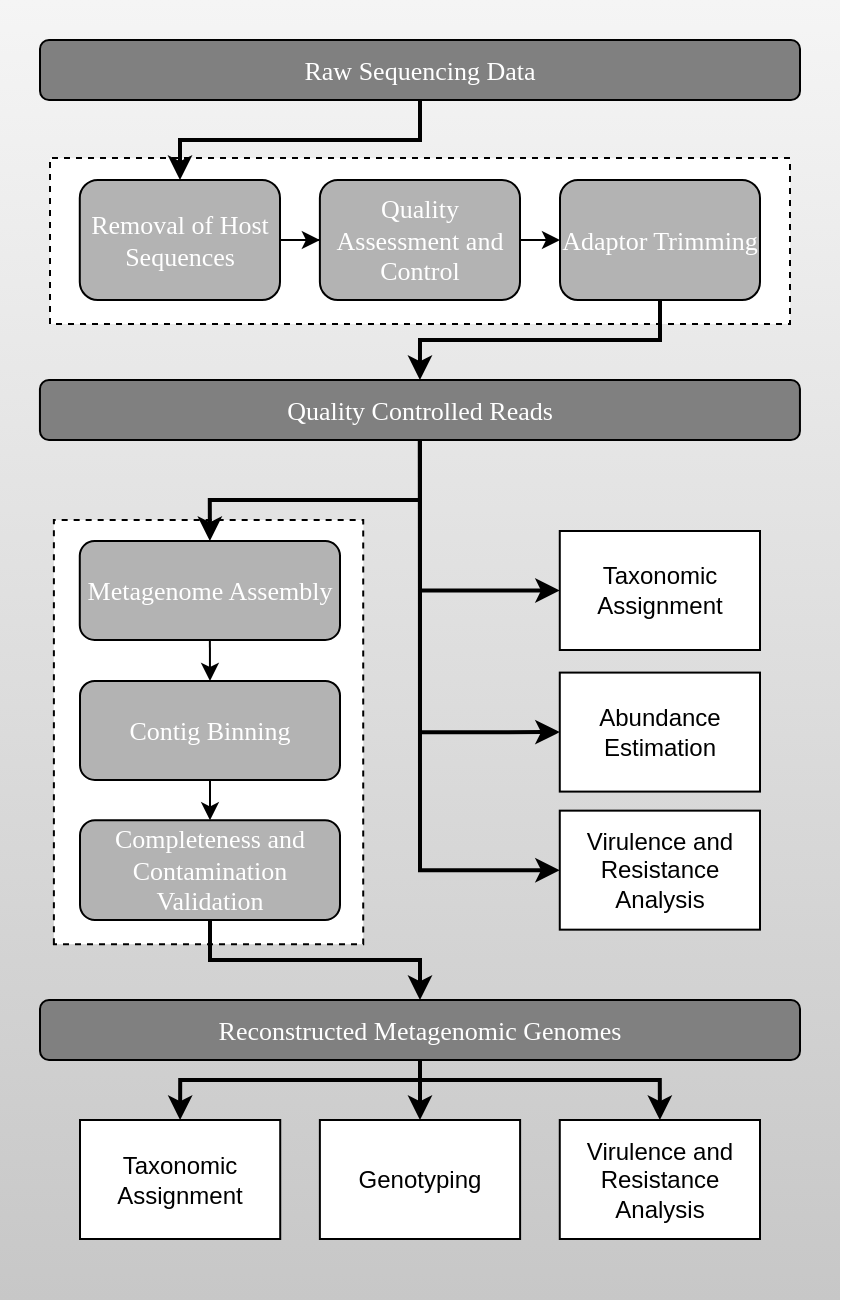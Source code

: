 <mxfile version="17.1.3" type="device"><diagram id="BBup66NchMOR_5isPfeS" name="Page-1"><mxGraphModel dx="946" dy="614" grid="1" gridSize="10" guides="1" tooltips="1" connect="1" arrows="1" fold="1" page="1" pageScale="1" pageWidth="827" pageHeight="1169" math="0" shadow="0"><root><mxCell id="0"/><mxCell id="1" parent="0"/><mxCell id="FWMuJS42EGdwflp9HFTP-1" value="" style="rounded=0;whiteSpace=wrap;html=1;strokeWidth=1;fillColor=#f5f5f5;gradientColor=#C7C7C7;strokeColor=none;" vertex="1" parent="1"><mxGeometry x="40" y="40" width="420" height="650" as="geometry"/></mxCell><mxCell id="FWMuJS42EGdwflp9HFTP-2" value="Raw Sequencing Data" style="rounded=1;whiteSpace=wrap;html=1;labelBackgroundColor=none;fontFamily=Times New Roman;fontSize=13;fontColor=#FFFFFF;fillColor=#808080;" vertex="1" parent="1"><mxGeometry x="60" y="60" width="380" height="30" as="geometry"/></mxCell><mxCell id="FWMuJS42EGdwflp9HFTP-3" value="" style="rounded=0;whiteSpace=wrap;html=1;rotation=-90;dashed=1;verticalAlign=top;" vertex="1" parent="1"><mxGeometry x="208.5" y="-24.49" width="83" height="370" as="geometry"/></mxCell><mxCell id="FWMuJS42EGdwflp9HFTP-7" value="" style="edgeStyle=orthogonalEdgeStyle;rounded=0;orthogonalLoop=1;jettySize=auto;html=1;" edge="1" parent="1" source="FWMuJS42EGdwflp9HFTP-4" target="FWMuJS42EGdwflp9HFTP-5"><mxGeometry relative="1" as="geometry"/></mxCell><mxCell id="FWMuJS42EGdwflp9HFTP-4" value="Removal of Host Sequences" style="rounded=1;whiteSpace=wrap;html=1;labelBackgroundColor=none;fontFamily=Times New Roman;fontSize=13;fontColor=#FFFFFF;fillColor=#B3B3B3;" vertex="1" parent="1"><mxGeometry x="79.89" y="130" width="100.11" height="60" as="geometry"/></mxCell><mxCell id="FWMuJS42EGdwflp9HFTP-8" style="edgeStyle=orthogonalEdgeStyle;rounded=0;orthogonalLoop=1;jettySize=auto;html=1;exitX=1;exitY=0.5;exitDx=0;exitDy=0;entryX=0;entryY=0.5;entryDx=0;entryDy=0;" edge="1" parent="1" source="FWMuJS42EGdwflp9HFTP-5" target="FWMuJS42EGdwflp9HFTP-6"><mxGeometry relative="1" as="geometry"/></mxCell><mxCell id="FWMuJS42EGdwflp9HFTP-5" value="Quality Assessment and Control" style="rounded=1;whiteSpace=wrap;html=1;labelBackgroundColor=none;fontFamily=Times New Roman;fontSize=13;fontColor=#FFFFFF;fillColor=#B3B3B3;" vertex="1" parent="1"><mxGeometry x="199.94" y="130" width="100.06" height="60" as="geometry"/></mxCell><mxCell id="FWMuJS42EGdwflp9HFTP-12" style="edgeStyle=orthogonalEdgeStyle;rounded=0;orthogonalLoop=1;jettySize=auto;html=1;exitX=0.5;exitY=1;exitDx=0;exitDy=0;entryX=0.5;entryY=0;entryDx=0;entryDy=0;strokeWidth=2;" edge="1" parent="1" source="FWMuJS42EGdwflp9HFTP-6" target="FWMuJS42EGdwflp9HFTP-11"><mxGeometry relative="1" as="geometry"><Array as="points"><mxPoint x="370" y="210"/><mxPoint x="250" y="210"/></Array></mxGeometry></mxCell><mxCell id="FWMuJS42EGdwflp9HFTP-6" value="Adaptor Trimming" style="rounded=1;whiteSpace=wrap;html=1;labelBackgroundColor=none;fontFamily=Times New Roman;fontSize=13;fontColor=#FFFFFF;fillColor=#B3B3B3;" vertex="1" parent="1"><mxGeometry x="320" y="130" width="100" height="60" as="geometry"/></mxCell><mxCell id="FWMuJS42EGdwflp9HFTP-10" style="edgeStyle=orthogonalEdgeStyle;rounded=0;orthogonalLoop=1;jettySize=auto;html=1;exitX=0.5;exitY=1;exitDx=0;exitDy=0;strokeWidth=2;" edge="1" parent="1" source="FWMuJS42EGdwflp9HFTP-2" target="FWMuJS42EGdwflp9HFTP-4"><mxGeometry relative="1" as="geometry"><Array as="points"><mxPoint x="250" y="110"/><mxPoint x="130" y="110"/></Array></mxGeometry></mxCell><mxCell id="FWMuJS42EGdwflp9HFTP-23" style="edgeStyle=orthogonalEdgeStyle;rounded=0;orthogonalLoop=1;jettySize=auto;html=1;exitX=0.5;exitY=1;exitDx=0;exitDy=0;entryX=0;entryY=0.5;entryDx=0;entryDy=0;strokeWidth=2;" edge="1" parent="1" source="FWMuJS42EGdwflp9HFTP-11" target="FWMuJS42EGdwflp9HFTP-20"><mxGeometry relative="1" as="geometry"/></mxCell><mxCell id="FWMuJS42EGdwflp9HFTP-24" style="edgeStyle=orthogonalEdgeStyle;rounded=0;orthogonalLoop=1;jettySize=auto;html=1;exitX=0.5;exitY=1;exitDx=0;exitDy=0;entryX=0;entryY=0.5;entryDx=0;entryDy=0;strokeWidth=2;" edge="1" parent="1" source="FWMuJS42EGdwflp9HFTP-11" target="FWMuJS42EGdwflp9HFTP-21"><mxGeometry relative="1" as="geometry"/></mxCell><mxCell id="FWMuJS42EGdwflp9HFTP-25" style="edgeStyle=orthogonalEdgeStyle;rounded=0;orthogonalLoop=1;jettySize=auto;html=1;exitX=0.5;exitY=1;exitDx=0;exitDy=0;entryX=0;entryY=0.5;entryDx=0;entryDy=0;strokeWidth=2;" edge="1" parent="1" source="FWMuJS42EGdwflp9HFTP-11" target="FWMuJS42EGdwflp9HFTP-22"><mxGeometry relative="1" as="geometry"/></mxCell><mxCell id="FWMuJS42EGdwflp9HFTP-11" value="Quality Controlled Reads" style="rounded=1;whiteSpace=wrap;html=1;labelBackgroundColor=none;fontFamily=Times New Roman;fontSize=13;fontColor=#FFFFFF;fillColor=#808080;" vertex="1" parent="1"><mxGeometry x="59.97" y="230" width="380" height="30" as="geometry"/></mxCell><mxCell id="FWMuJS42EGdwflp9HFTP-13" value="" style="rounded=0;whiteSpace=wrap;html=1;rotation=-90;dashed=1;verticalAlign=top;" vertex="1" parent="1"><mxGeometry x="38.22" y="328.71" width="212.11" height="154.67" as="geometry"/></mxCell><mxCell id="FWMuJS42EGdwflp9HFTP-17" style="edgeStyle=orthogonalEdgeStyle;rounded=0;orthogonalLoop=1;jettySize=auto;html=1;exitX=0.5;exitY=1;exitDx=0;exitDy=0;entryX=0.5;entryY=0;entryDx=0;entryDy=0;strokeWidth=1;" edge="1" parent="1" source="FWMuJS42EGdwflp9HFTP-14" target="FWMuJS42EGdwflp9HFTP-15"><mxGeometry relative="1" as="geometry"/></mxCell><mxCell id="FWMuJS42EGdwflp9HFTP-14" value="Metagenome Assembly" style="rounded=1;whiteSpace=wrap;html=1;labelBackgroundColor=none;fontFamily=Times New Roman;fontSize=13;fontColor=#FFFFFF;fillColor=#B3B3B3;" vertex="1" parent="1"><mxGeometry x="79.89" y="310.5" width="130.11" height="49.5" as="geometry"/></mxCell><mxCell id="FWMuJS42EGdwflp9HFTP-18" style="edgeStyle=orthogonalEdgeStyle;rounded=0;orthogonalLoop=1;jettySize=auto;html=1;exitX=0.5;exitY=1;exitDx=0;exitDy=0;entryX=0.5;entryY=0;entryDx=0;entryDy=0;strokeWidth=1;" edge="1" parent="1" source="FWMuJS42EGdwflp9HFTP-15" target="FWMuJS42EGdwflp9HFTP-16"><mxGeometry relative="1" as="geometry"/></mxCell><mxCell id="FWMuJS42EGdwflp9HFTP-15" value="Contig Binning" style="rounded=1;whiteSpace=wrap;html=1;labelBackgroundColor=none;fontFamily=Times New Roman;fontSize=13;fontColor=#FFFFFF;fillColor=#B3B3B3;" vertex="1" parent="1"><mxGeometry x="80" y="380.49" width="130" height="49.51" as="geometry"/></mxCell><mxCell id="FWMuJS42EGdwflp9HFTP-27" style="edgeStyle=orthogonalEdgeStyle;rounded=0;orthogonalLoop=1;jettySize=auto;html=1;exitX=0.5;exitY=1;exitDx=0;exitDy=0;entryX=0.5;entryY=0;entryDx=0;entryDy=0;strokeWidth=2;" edge="1" parent="1" source="FWMuJS42EGdwflp9HFTP-16" target="FWMuJS42EGdwflp9HFTP-26"><mxGeometry relative="1" as="geometry"/></mxCell><mxCell id="FWMuJS42EGdwflp9HFTP-16" value="Completeness and Contamination Validation" style="rounded=1;whiteSpace=wrap;html=1;labelBackgroundColor=none;fontFamily=Times New Roman;fontSize=13;fontColor=#FFFFFF;fillColor=#B3B3B3;" vertex="1" parent="1"><mxGeometry x="80" y="450.16" width="130" height="49.84" as="geometry"/></mxCell><mxCell id="FWMuJS42EGdwflp9HFTP-19" style="edgeStyle=orthogonalEdgeStyle;rounded=0;orthogonalLoop=1;jettySize=auto;html=1;exitX=0.5;exitY=1;exitDx=0;exitDy=0;entryX=0.5;entryY=0;entryDx=0;entryDy=0;strokeWidth=2;" edge="1" parent="1" source="FWMuJS42EGdwflp9HFTP-11" target="FWMuJS42EGdwflp9HFTP-14"><mxGeometry relative="1" as="geometry"><Array as="points"><mxPoint x="250" y="290"/><mxPoint x="145" y="290"/></Array></mxGeometry></mxCell><mxCell id="FWMuJS42EGdwflp9HFTP-20" value="Taxonomic Assignment" style="rounded=0;whiteSpace=wrap;html=1;rotation=0;" vertex="1" parent="1"><mxGeometry x="319.89" y="305.5" width="100.11" height="59.5" as="geometry"/></mxCell><mxCell id="FWMuJS42EGdwflp9HFTP-21" value="Abundance Estimation" style="rounded=0;whiteSpace=wrap;html=1;rotation=0;" vertex="1" parent="1"><mxGeometry x="319.89" y="376.3" width="100.11" height="59.5" as="geometry"/></mxCell><mxCell id="FWMuJS42EGdwflp9HFTP-22" value="Virulence and Resistance Analysis" style="rounded=0;whiteSpace=wrap;html=1;rotation=0;" vertex="1" parent="1"><mxGeometry x="319.89" y="445.33" width="100.11" height="59.5" as="geometry"/></mxCell><mxCell id="FWMuJS42EGdwflp9HFTP-31" style="edgeStyle=orthogonalEdgeStyle;rounded=0;orthogonalLoop=1;jettySize=auto;html=1;exitX=0.5;exitY=1;exitDx=0;exitDy=0;entryX=0.5;entryY=0;entryDx=0;entryDy=0;strokeWidth=2;" edge="1" parent="1" source="FWMuJS42EGdwflp9HFTP-26" target="FWMuJS42EGdwflp9HFTP-28"><mxGeometry relative="1" as="geometry"><Array as="points"><mxPoint x="250" y="580"/><mxPoint x="130" y="580"/></Array></mxGeometry></mxCell><mxCell id="FWMuJS42EGdwflp9HFTP-32" style="edgeStyle=orthogonalEdgeStyle;rounded=0;orthogonalLoop=1;jettySize=auto;html=1;exitX=0.5;exitY=1;exitDx=0;exitDy=0;entryX=0.5;entryY=0;entryDx=0;entryDy=0;strokeWidth=2;" edge="1" parent="1" source="FWMuJS42EGdwflp9HFTP-26" target="FWMuJS42EGdwflp9HFTP-29"><mxGeometry relative="1" as="geometry"/></mxCell><mxCell id="FWMuJS42EGdwflp9HFTP-33" style="edgeStyle=orthogonalEdgeStyle;rounded=0;orthogonalLoop=1;jettySize=auto;html=1;exitX=0.5;exitY=1;exitDx=0;exitDy=0;entryX=0.5;entryY=0;entryDx=0;entryDy=0;strokeWidth=2;" edge="1" parent="1" source="FWMuJS42EGdwflp9HFTP-26" target="FWMuJS42EGdwflp9HFTP-30"><mxGeometry relative="1" as="geometry"><Array as="points"><mxPoint x="250" y="580"/><mxPoint x="370" y="580"/></Array></mxGeometry></mxCell><mxCell id="FWMuJS42EGdwflp9HFTP-26" value="Reconstructed Metagenomic Genomes" style="rounded=1;whiteSpace=wrap;html=1;labelBackgroundColor=none;fontFamily=Times New Roman;fontSize=13;fontColor=#FFFFFF;fillColor=#808080;" vertex="1" parent="1"><mxGeometry x="60" y="540" width="380" height="30" as="geometry"/></mxCell><mxCell id="FWMuJS42EGdwflp9HFTP-28" value="Taxonomic Assignment" style="rounded=0;whiteSpace=wrap;html=1;rotation=0;" vertex="1" parent="1"><mxGeometry x="80" y="600" width="100.11" height="59.5" as="geometry"/></mxCell><mxCell id="FWMuJS42EGdwflp9HFTP-29" value="Genotyping" style="rounded=0;whiteSpace=wrap;html=1;rotation=0;" vertex="1" parent="1"><mxGeometry x="199.94" y="600" width="100.11" height="59.5" as="geometry"/></mxCell><mxCell id="FWMuJS42EGdwflp9HFTP-30" value="Virulence and Resistance Analysis" style="rounded=0;whiteSpace=wrap;html=1;rotation=0;" vertex="1" parent="1"><mxGeometry x="319.89" y="600" width="100.11" height="59.5" as="geometry"/></mxCell></root></mxGraphModel></diagram></mxfile>